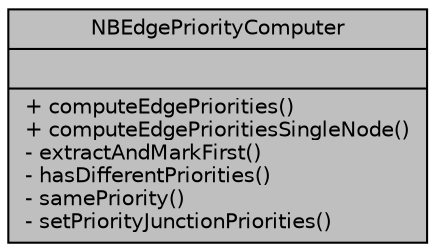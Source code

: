 digraph "NBEdgePriorityComputer"
{
  edge [fontname="Helvetica",fontsize="10",labelfontname="Helvetica",labelfontsize="10"];
  node [fontname="Helvetica",fontsize="10",shape=record];
  Node1 [label="{NBEdgePriorityComputer\n||+ computeEdgePriorities()\l+ computeEdgePrioritiesSingleNode()\l- extractAndMarkFirst()\l- hasDifferentPriorities()\l- samePriority()\l- setPriorityJunctionPriorities()\l}",height=0.2,width=0.4,color="black", fillcolor="grey75", style="filled", fontcolor="black"];
}

